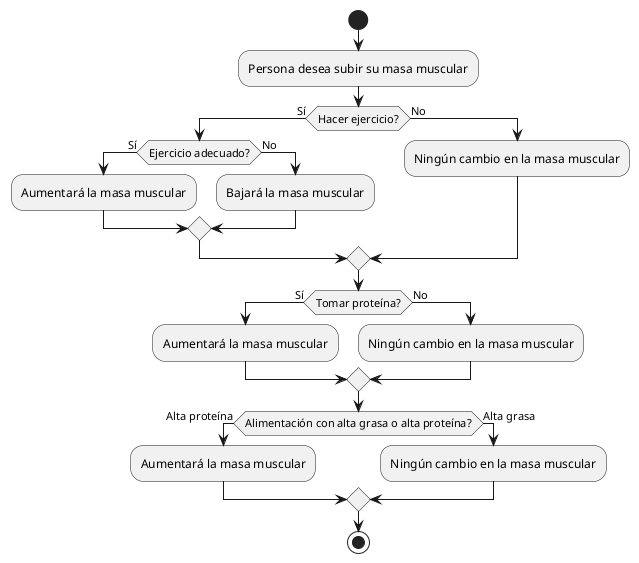 @startuml ejercicio2

start
:Persona desea subir su masa muscular;
if (Hacer ejercicio?) then (Sí)
    if (Ejercicio adecuado?) then (Sí)
        :Aumentará la masa muscular;
    else (No)
        :Bajará la masa muscular;
    endif
else (No)
    :Ningún cambio en la masa muscular;
endif

if (Tomar proteína?) then (Sí)
    :Aumentará la masa muscular;
else (No)
    :Ningún cambio en la masa muscular;
endif

if (Alimentación con alta grasa o alta proteína?) then (Alta proteína)
    :Aumentará la masa muscular;
else (Alta grasa)
    :Ningún cambio en la masa muscular;
endif

stop

@enduml
